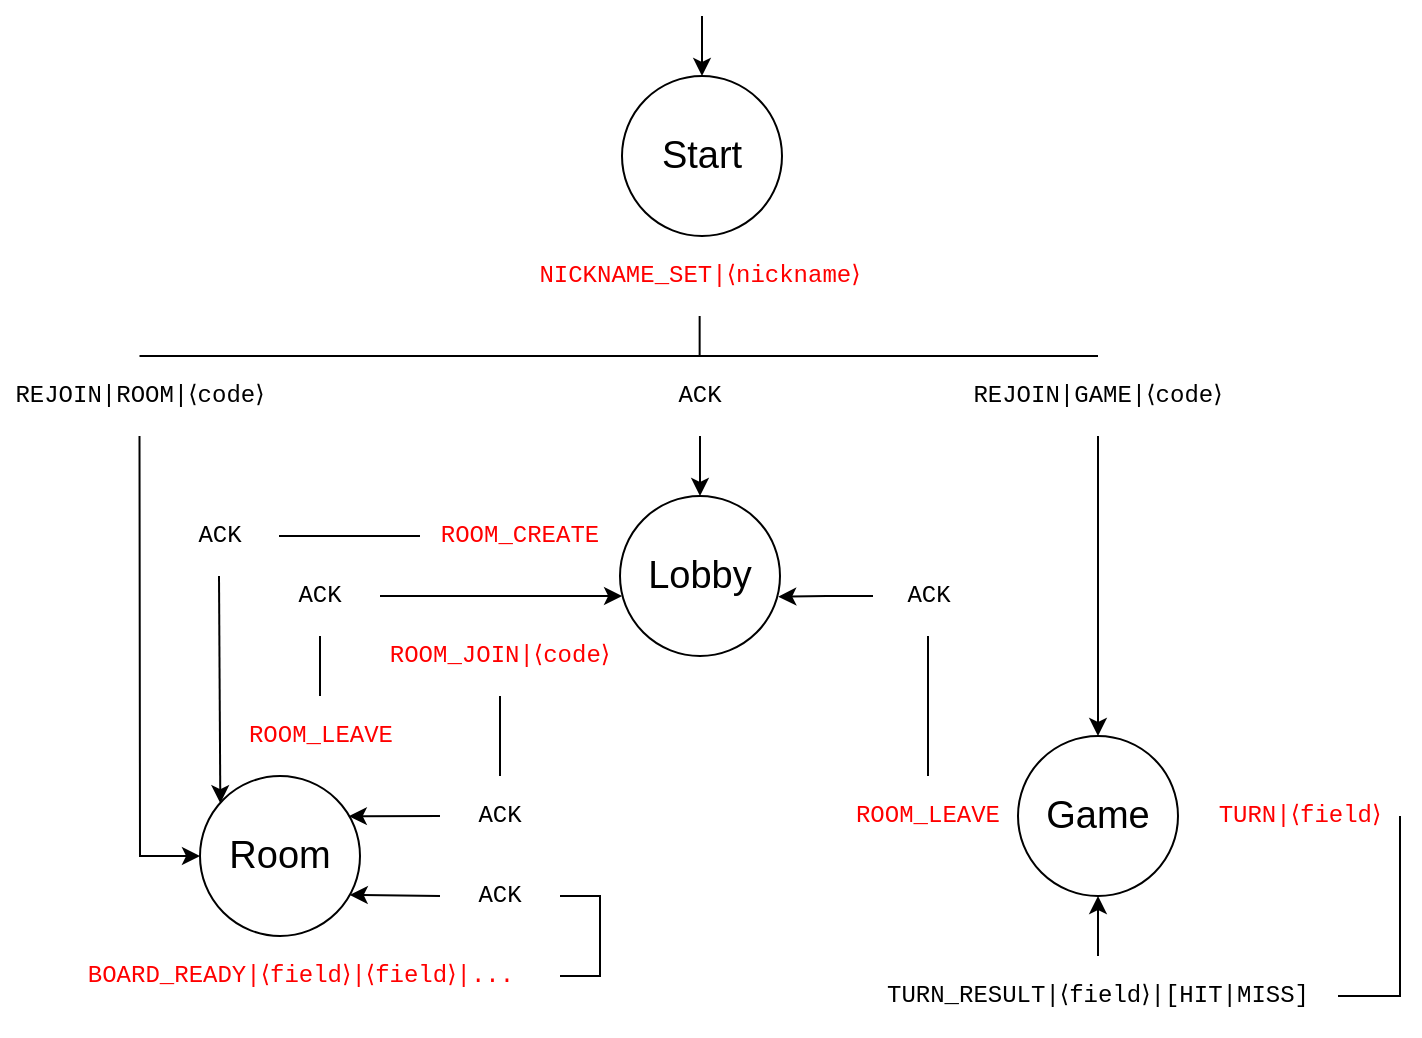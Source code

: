 <mxfile version="22.1.21" type="device">
  <diagram name="Stránka-1" id="zcZAZY_MjUhqr-MsHy_0">
    <mxGraphModel dx="856" dy="732" grid="1" gridSize="10" guides="1" tooltips="1" connect="1" arrows="1" fold="1" page="1" pageScale="1" pageWidth="827" pageHeight="1169" math="0" shadow="0">
      <root>
        <mxCell id="0" />
        <mxCell id="1" parent="0" />
        <mxCell id="QZpNm03dxyMVAXIWUC1a-1" value="&lt;font style=&quot;font-size: 19px;&quot;&gt;Start&lt;/font&gt;" style="ellipse;whiteSpace=wrap;html=1;aspect=fixed;" vertex="1" parent="1">
          <mxGeometry x="341" y="100" width="80" height="80" as="geometry" />
        </mxCell>
        <mxCell id="QZpNm03dxyMVAXIWUC1a-2" value="" style="endArrow=classic;html=1;rounded=0;entryX=0.5;entryY=0;entryDx=0;entryDy=0;" edge="1" parent="1" target="QZpNm03dxyMVAXIWUC1a-6">
          <mxGeometry width="50" height="50" relative="1" as="geometry">
            <mxPoint x="380" y="280" as="sourcePoint" />
            <mxPoint x="379.5" y="300" as="targetPoint" />
          </mxGeometry>
        </mxCell>
        <mxCell id="QZpNm03dxyMVAXIWUC1a-3" value="NICKNAME_SET|⟨nickname⟩" style="text;html=1;strokeColor=none;fillColor=none;align=center;verticalAlign=middle;whiteSpace=wrap;rounded=0;fontFamily=Courier New;fontColor=#FF0000;" vertex="1" parent="1">
          <mxGeometry x="245" y="180" width="270" height="40" as="geometry" />
        </mxCell>
        <mxCell id="QZpNm03dxyMVAXIWUC1a-4" value="ACK" style="text;html=1;strokeColor=none;fillColor=none;align=center;verticalAlign=middle;whiteSpace=wrap;rounded=0;fontFamily=Courier New;" vertex="1" parent="1">
          <mxGeometry x="245" y="240" width="270" height="40" as="geometry" />
        </mxCell>
        <mxCell id="QZpNm03dxyMVAXIWUC1a-5" value="" style="endArrow=classic;html=1;rounded=0;" edge="1" parent="1">
          <mxGeometry width="50" height="50" relative="1" as="geometry">
            <mxPoint x="381" y="70" as="sourcePoint" />
            <mxPoint x="381" y="100" as="targetPoint" />
          </mxGeometry>
        </mxCell>
        <mxCell id="QZpNm03dxyMVAXIWUC1a-6" value="&lt;font style=&quot;font-size: 19px;&quot;&gt;Lobby&lt;/font&gt;" style="ellipse;whiteSpace=wrap;html=1;aspect=fixed;" vertex="1" parent="1">
          <mxGeometry x="340" y="310" width="80" height="80" as="geometry" />
        </mxCell>
        <mxCell id="QZpNm03dxyMVAXIWUC1a-7" value="&lt;font style=&quot;font-size: 19px;&quot;&gt;Room&lt;/font&gt;" style="ellipse;whiteSpace=wrap;html=1;aspect=fixed;" vertex="1" parent="1">
          <mxGeometry x="130" y="450" width="80" height="80" as="geometry" />
        </mxCell>
        <mxCell id="QZpNm03dxyMVAXIWUC1a-8" value="&lt;font style=&quot;font-size: 19px;&quot;&gt;Game&lt;/font&gt;" style="ellipse;whiteSpace=wrap;html=1;aspect=fixed;" vertex="1" parent="1">
          <mxGeometry x="539" y="430" width="80" height="80" as="geometry" />
        </mxCell>
        <mxCell id="QZpNm03dxyMVAXIWUC1a-9" value="" style="endArrow=none;html=1;rounded=0;exitX=0.5;exitY=0;exitDx=0;exitDy=0;" edge="1" parent="1" source="QZpNm03dxyMVAXIWUC1a-16">
          <mxGeometry width="50" height="50" relative="1" as="geometry">
            <mxPoint x="199" y="240" as="sourcePoint" />
            <mxPoint x="379" y="240" as="targetPoint" />
          </mxGeometry>
        </mxCell>
        <mxCell id="QZpNm03dxyMVAXIWUC1a-10" value="" style="endArrow=classic;html=1;rounded=0;exitX=0.5;exitY=1;exitDx=0;exitDy=0;entryX=0;entryY=0.5;entryDx=0;entryDy=0;" edge="1" parent="1" source="QZpNm03dxyMVAXIWUC1a-16" target="QZpNm03dxyMVAXIWUC1a-7">
          <mxGeometry width="50" height="50" relative="1" as="geometry">
            <mxPoint x="119.5" y="280" as="sourcePoint" />
            <mxPoint x="110" y="470" as="targetPoint" />
            <Array as="points">
              <mxPoint x="100" y="490" />
            </Array>
          </mxGeometry>
        </mxCell>
        <mxCell id="QZpNm03dxyMVAXIWUC1a-11" value="" style="endArrow=none;html=1;rounded=0;exitX=0.5;exitY=0;exitDx=0;exitDy=0;" edge="1" parent="1" source="QZpNm03dxyMVAXIWUC1a-18">
          <mxGeometry width="50" height="50" relative="1" as="geometry">
            <mxPoint x="559" y="240" as="sourcePoint" />
            <mxPoint x="379" y="240" as="targetPoint" />
          </mxGeometry>
        </mxCell>
        <mxCell id="QZpNm03dxyMVAXIWUC1a-12" value="" style="endArrow=classic;html=1;rounded=0;entryX=0.5;entryY=0;entryDx=0;entryDy=0;exitX=0.5;exitY=1;exitDx=0;exitDy=0;" edge="1" parent="1" source="QZpNm03dxyMVAXIWUC1a-18" target="QZpNm03dxyMVAXIWUC1a-8">
          <mxGeometry width="50" height="50" relative="1" as="geometry">
            <mxPoint x="559" y="240" as="sourcePoint" />
            <mxPoint x="509" y="350" as="targetPoint" />
          </mxGeometry>
        </mxCell>
        <mxCell id="QZpNm03dxyMVAXIWUC1a-15" value="" style="endArrow=none;html=1;rounded=0;" edge="1" parent="1">
          <mxGeometry width="50" height="50" relative="1" as="geometry">
            <mxPoint x="379.82" y="240" as="sourcePoint" />
            <mxPoint x="379.82" y="220" as="targetPoint" />
          </mxGeometry>
        </mxCell>
        <mxCell id="QZpNm03dxyMVAXIWUC1a-16" value="REJOIN|ROOM|⟨code⟩" style="text;html=1;strokeColor=none;fillColor=none;align=center;verticalAlign=middle;whiteSpace=wrap;rounded=0;fontFamily=Courier New;" vertex="1" parent="1">
          <mxGeometry x="30" y="240" width="139.5" height="40" as="geometry" />
        </mxCell>
        <mxCell id="QZpNm03dxyMVAXIWUC1a-18" value="REJOIN|GAME|⟨code⟩" style="text;html=1;strokeColor=none;fillColor=none;align=center;verticalAlign=middle;whiteSpace=wrap;rounded=0;fontFamily=Courier New;" vertex="1" parent="1">
          <mxGeometry x="459" y="240" width="240" height="40" as="geometry" />
        </mxCell>
        <mxCell id="QZpNm03dxyMVAXIWUC1a-20" value="ROOM_CREATE" style="text;html=1;strokeColor=none;fillColor=none;align=center;verticalAlign=middle;whiteSpace=wrap;rounded=0;fontFamily=Courier New;fontColor=#FF0000;" vertex="1" parent="1">
          <mxGeometry x="240" y="310" width="100" height="40" as="geometry" />
        </mxCell>
        <mxCell id="QZpNm03dxyMVAXIWUC1a-21" value="ROOM_JOIN|⟨code⟩" style="text;html=1;strokeColor=none;fillColor=none;align=center;verticalAlign=middle;whiteSpace=wrap;rounded=0;fontFamily=Courier New;fontColor=#FF0000;" vertex="1" parent="1">
          <mxGeometry x="210" y="370" width="140" height="40" as="geometry" />
        </mxCell>
        <mxCell id="QZpNm03dxyMVAXIWUC1a-22" value="" style="endArrow=none;html=1;rounded=0;exitX=0.5;exitY=0;exitDx=0;exitDy=0;entryX=0.5;entryY=1;entryDx=0;entryDy=0;" edge="1" parent="1" source="QZpNm03dxyMVAXIWUC1a-23" target="QZpNm03dxyMVAXIWUC1a-21">
          <mxGeometry width="50" height="50" relative="1" as="geometry">
            <mxPoint x="329.78" y="450" as="sourcePoint" />
            <mxPoint x="329.78" y="430" as="targetPoint" />
          </mxGeometry>
        </mxCell>
        <mxCell id="QZpNm03dxyMVAXIWUC1a-23" value="ACK" style="text;html=1;strokeColor=none;fillColor=none;align=center;verticalAlign=middle;whiteSpace=wrap;rounded=0;fontFamily=Courier New;" vertex="1" parent="1">
          <mxGeometry x="250" y="450" width="60" height="40" as="geometry" />
        </mxCell>
        <mxCell id="QZpNm03dxyMVAXIWUC1a-24" value="" style="endArrow=classic;html=1;rounded=0;entryX=0.93;entryY=0.251;entryDx=0;entryDy=0;entryPerimeter=0;" edge="1" parent="1" source="QZpNm03dxyMVAXIWUC1a-23" target="QZpNm03dxyMVAXIWUC1a-7">
          <mxGeometry width="50" height="50" relative="1" as="geometry">
            <mxPoint x="310" y="450" as="sourcePoint" />
            <mxPoint x="198" y="462" as="targetPoint" />
          </mxGeometry>
        </mxCell>
        <mxCell id="QZpNm03dxyMVAXIWUC1a-25" value="ROOM_LEAVE" style="text;html=1;strokeColor=none;fillColor=none;align=center;verticalAlign=middle;whiteSpace=wrap;rounded=0;fontFamily=Courier New;fontColor=#FF0000;" vertex="1" parent="1">
          <mxGeometry x="139.5" y="410" width="101" height="40" as="geometry" />
        </mxCell>
        <mxCell id="QZpNm03dxyMVAXIWUC1a-26" value="ROOM_LEAVE" style="text;html=1;strokeColor=none;fillColor=none;align=center;verticalAlign=middle;whiteSpace=wrap;rounded=0;fontFamily=Courier New;fontColor=#FF0000;" vertex="1" parent="1">
          <mxGeometry x="439" y="450" width="110" height="40" as="geometry" />
        </mxCell>
        <mxCell id="QZpNm03dxyMVAXIWUC1a-27" value="TURN|⟨field⟩" style="text;html=1;strokeColor=none;fillColor=none;align=center;verticalAlign=middle;whiteSpace=wrap;rounded=0;fontFamily=Courier New;fontColor=#FF0000;" vertex="1" parent="1">
          <mxGeometry x="620" y="450" width="120" height="40" as="geometry" />
        </mxCell>
        <mxCell id="QZpNm03dxyMVAXIWUC1a-28" value="TURN_RESULT|⟨field⟩|[HIT|MISS]" style="text;html=1;strokeColor=none;fillColor=none;align=center;verticalAlign=middle;whiteSpace=wrap;rounded=0;fontFamily=Courier New;" vertex="1" parent="1">
          <mxGeometry x="459" y="540" width="240" height="40" as="geometry" />
        </mxCell>
        <mxCell id="QZpNm03dxyMVAXIWUC1a-31" value="" style="endArrow=none;html=1;rounded=0;entryX=0.5;entryY=1;entryDx=0;entryDy=0;exitX=0.5;exitY=0;exitDx=0;exitDy=0;" edge="1" parent="1" source="QZpNm03dxyMVAXIWUC1a-26" target="QZpNm03dxyMVAXIWUC1a-33">
          <mxGeometry width="50" height="50" relative="1" as="geometry">
            <mxPoint x="580" y="380" as="sourcePoint" />
            <mxPoint x="515" y="370" as="targetPoint" />
          </mxGeometry>
        </mxCell>
        <mxCell id="QZpNm03dxyMVAXIWUC1a-40" value="" style="edgeStyle=orthogonalEdgeStyle;rounded=0;orthogonalLoop=1;jettySize=auto;html=1;exitX=0;exitY=0.5;exitDx=0;exitDy=0;entryX=0.989;entryY=0.629;entryDx=0;entryDy=0;entryPerimeter=0;" edge="1" parent="1" source="QZpNm03dxyMVAXIWUC1a-33" target="QZpNm03dxyMVAXIWUC1a-6">
          <mxGeometry relative="1" as="geometry">
            <mxPoint x="420" y="360" as="targetPoint" />
          </mxGeometry>
        </mxCell>
        <mxCell id="QZpNm03dxyMVAXIWUC1a-33" value="ACK" style="text;html=1;strokeColor=none;fillColor=none;align=center;verticalAlign=middle;whiteSpace=wrap;rounded=0;fontFamily=Courier New;" vertex="1" parent="1">
          <mxGeometry x="466.5" y="340" width="55" height="40" as="geometry" />
        </mxCell>
        <mxCell id="QZpNm03dxyMVAXIWUC1a-34" value="" style="endArrow=classic;html=1;rounded=0;exitX=0.5;exitY=1;exitDx=0;exitDy=0;entryX=0.127;entryY=0.17;entryDx=0;entryDy=0;entryPerimeter=0;" edge="1" parent="1" source="QZpNm03dxyMVAXIWUC1a-35" target="QZpNm03dxyMVAXIWUC1a-7">
          <mxGeometry width="50" height="50" relative="1" as="geometry">
            <mxPoint x="170" y="330" as="sourcePoint" />
            <mxPoint x="140" y="460" as="targetPoint" />
          </mxGeometry>
        </mxCell>
        <mxCell id="QZpNm03dxyMVAXIWUC1a-35" value="ACK" style="text;html=1;strokeColor=none;fillColor=none;align=center;verticalAlign=middle;whiteSpace=wrap;rounded=0;fontFamily=Courier New;" vertex="1" parent="1">
          <mxGeometry x="109.5" y="310" width="60" height="40" as="geometry" />
        </mxCell>
        <mxCell id="QZpNm03dxyMVAXIWUC1a-36" value="" style="endArrow=none;html=1;rounded=0;entryX=1;entryY=0.5;entryDx=0;entryDy=0;exitX=0;exitY=0.5;exitDx=0;exitDy=0;" edge="1" parent="1" source="QZpNm03dxyMVAXIWUC1a-20" target="QZpNm03dxyMVAXIWUC1a-35">
          <mxGeometry width="50" height="50" relative="1" as="geometry">
            <mxPoint x="400" y="470" as="sourcePoint" />
            <mxPoint x="450" y="420" as="targetPoint" />
          </mxGeometry>
        </mxCell>
        <mxCell id="QZpNm03dxyMVAXIWUC1a-37" value="ACK" style="text;html=1;strokeColor=none;fillColor=none;align=center;verticalAlign=middle;whiteSpace=wrap;rounded=0;fontFamily=Courier New;" vertex="1" parent="1">
          <mxGeometry x="160" y="340" width="60" height="40" as="geometry" />
        </mxCell>
        <mxCell id="QZpNm03dxyMVAXIWUC1a-38" value="" style="endArrow=classic;html=1;rounded=0;exitX=1;exitY=0.5;exitDx=0;exitDy=0;entryX=0.013;entryY=0.625;entryDx=0;entryDy=0;entryPerimeter=0;" edge="1" parent="1" source="QZpNm03dxyMVAXIWUC1a-37" target="QZpNm03dxyMVAXIWUC1a-6">
          <mxGeometry width="50" height="50" relative="1" as="geometry">
            <mxPoint x="400" y="450" as="sourcePoint" />
            <mxPoint x="340" y="360" as="targetPoint" />
          </mxGeometry>
        </mxCell>
        <mxCell id="QZpNm03dxyMVAXIWUC1a-39" value="" style="endArrow=none;html=1;rounded=0;entryX=0.5;entryY=1;entryDx=0;entryDy=0;exitX=0.5;exitY=0;exitDx=0;exitDy=0;" edge="1" parent="1" source="QZpNm03dxyMVAXIWUC1a-25" target="QZpNm03dxyMVAXIWUC1a-37">
          <mxGeometry width="50" height="50" relative="1" as="geometry">
            <mxPoint x="400" y="450" as="sourcePoint" />
            <mxPoint x="450" y="400" as="targetPoint" />
          </mxGeometry>
        </mxCell>
        <mxCell id="QZpNm03dxyMVAXIWUC1a-41" value="" style="endArrow=classic;html=1;rounded=0;entryX=0.5;entryY=1;entryDx=0;entryDy=0;exitX=0.5;exitY=0;exitDx=0;exitDy=0;" edge="1" parent="1" source="QZpNm03dxyMVAXIWUC1a-28" target="QZpNm03dxyMVAXIWUC1a-8">
          <mxGeometry width="50" height="50" relative="1" as="geometry">
            <mxPoint x="550" y="470" as="sourcePoint" />
            <mxPoint x="600" y="420" as="targetPoint" />
          </mxGeometry>
        </mxCell>
        <mxCell id="QZpNm03dxyMVAXIWUC1a-42" value="" style="endArrow=none;html=1;rounded=0;exitX=1;exitY=0.5;exitDx=0;exitDy=0;" edge="1" parent="1" source="QZpNm03dxyMVAXIWUC1a-28">
          <mxGeometry width="50" height="50" relative="1" as="geometry">
            <mxPoint x="550" y="470" as="sourcePoint" />
            <mxPoint x="730" y="470" as="targetPoint" />
            <Array as="points">
              <mxPoint x="730" y="560" />
            </Array>
          </mxGeometry>
        </mxCell>
        <mxCell id="QZpNm03dxyMVAXIWUC1a-44" value="BOARD_READY|⟨field⟩|⟨field⟩|..." style="text;html=1;strokeColor=none;fillColor=none;align=center;verticalAlign=middle;whiteSpace=wrap;rounded=0;fontFamily=Courier New;fontColor=#FF0000;" vertex="1" parent="1">
          <mxGeometry x="60" y="530" width="241" height="40" as="geometry" />
        </mxCell>
        <mxCell id="QZpNm03dxyMVAXIWUC1a-45" value="ACK" style="text;html=1;strokeColor=none;fillColor=none;align=center;verticalAlign=middle;whiteSpace=wrap;rounded=0;fontFamily=Courier New;" vertex="1" parent="1">
          <mxGeometry x="250" y="490" width="60" height="40" as="geometry" />
        </mxCell>
        <mxCell id="QZpNm03dxyMVAXIWUC1a-46" value="" style="endArrow=classic;html=1;rounded=0;entryX=0.936;entryY=0.743;entryDx=0;entryDy=0;exitX=0;exitY=0.5;exitDx=0;exitDy=0;entryPerimeter=0;" edge="1" parent="1" source="QZpNm03dxyMVAXIWUC1a-45" target="QZpNm03dxyMVAXIWUC1a-7">
          <mxGeometry width="50" height="50" relative="1" as="geometry">
            <mxPoint x="250" y="511" as="sourcePoint" />
            <mxPoint x="210" y="511" as="targetPoint" />
          </mxGeometry>
        </mxCell>
        <mxCell id="QZpNm03dxyMVAXIWUC1a-47" value="" style="endArrow=none;html=1;rounded=0;entryX=1;entryY=0.5;entryDx=0;entryDy=0;" edge="1" parent="1" target="QZpNm03dxyMVAXIWUC1a-45">
          <mxGeometry width="50" height="50" relative="1" as="geometry">
            <mxPoint x="310" y="550" as="sourcePoint" />
            <mxPoint x="290" y="470" as="targetPoint" />
            <Array as="points">
              <mxPoint x="330" y="550" />
              <mxPoint x="330" y="510" />
            </Array>
          </mxGeometry>
        </mxCell>
      </root>
    </mxGraphModel>
  </diagram>
</mxfile>
